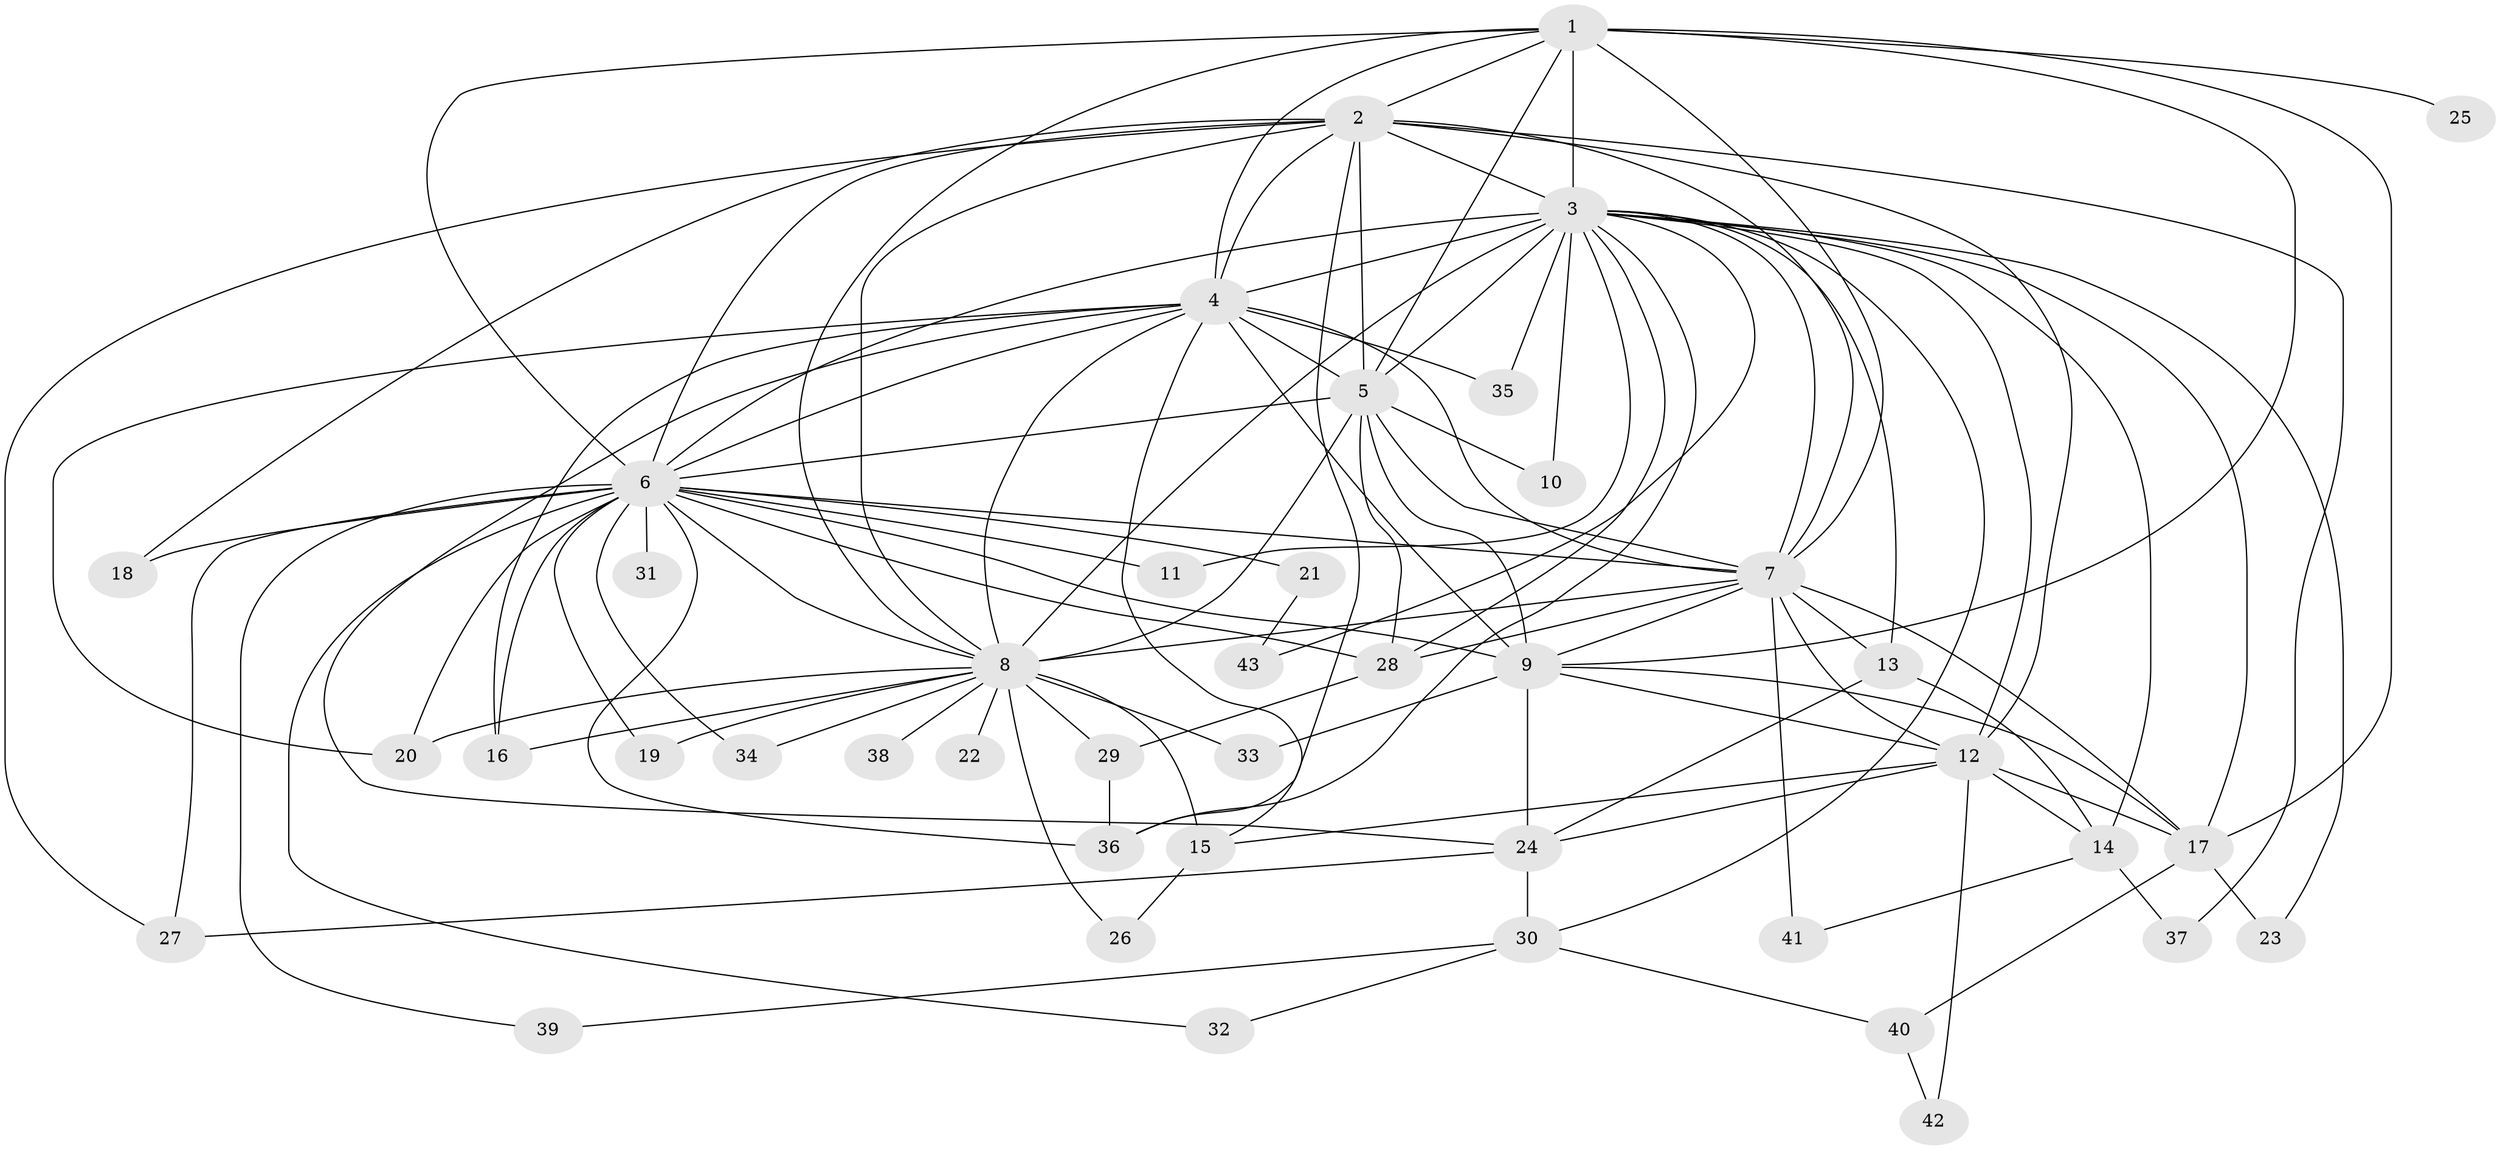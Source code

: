// original degree distribution, {15: 0.011627906976744186, 16: 0.011627906976744186, 25: 0.011627906976744186, 14: 0.011627906976744186, 27: 0.011627906976744186, 13: 0.011627906976744186, 28: 0.011627906976744186, 18: 0.011627906976744186, 22: 0.011627906976744186, 11: 0.011627906976744186, 4: 0.05813953488372093, 3: 0.20930232558139536, 6: 0.023255813953488372, 2: 0.5348837209302325, 7: 0.011627906976744186, 5: 0.046511627906976744}
// Generated by graph-tools (version 1.1) at 2025/34/03/09/25 02:34:47]
// undirected, 43 vertices, 112 edges
graph export_dot {
graph [start="1"]
  node [color=gray90,style=filled];
  1;
  2;
  3;
  4;
  5;
  6;
  7;
  8;
  9;
  10;
  11;
  12;
  13;
  14;
  15;
  16;
  17;
  18;
  19;
  20;
  21;
  22;
  23;
  24;
  25;
  26;
  27;
  28;
  29;
  30;
  31;
  32;
  33;
  34;
  35;
  36;
  37;
  38;
  39;
  40;
  41;
  42;
  43;
  1 -- 2 [weight=1.0];
  1 -- 3 [weight=3.0];
  1 -- 4 [weight=1.0];
  1 -- 5 [weight=1.0];
  1 -- 6 [weight=1.0];
  1 -- 7 [weight=2.0];
  1 -- 8 [weight=1.0];
  1 -- 9 [weight=2.0];
  1 -- 17 [weight=1.0];
  1 -- 25 [weight=1.0];
  2 -- 3 [weight=4.0];
  2 -- 4 [weight=1.0];
  2 -- 5 [weight=1.0];
  2 -- 6 [weight=2.0];
  2 -- 7 [weight=2.0];
  2 -- 8 [weight=1.0];
  2 -- 12 [weight=1.0];
  2 -- 18 [weight=1.0];
  2 -- 27 [weight=1.0];
  2 -- 36 [weight=1.0];
  2 -- 37 [weight=1.0];
  3 -- 4 [weight=3.0];
  3 -- 5 [weight=2.0];
  3 -- 6 [weight=2.0];
  3 -- 7 [weight=4.0];
  3 -- 8 [weight=3.0];
  3 -- 10 [weight=2.0];
  3 -- 11 [weight=1.0];
  3 -- 12 [weight=1.0];
  3 -- 13 [weight=1.0];
  3 -- 14 [weight=2.0];
  3 -- 17 [weight=1.0];
  3 -- 23 [weight=1.0];
  3 -- 28 [weight=1.0];
  3 -- 30 [weight=1.0];
  3 -- 35 [weight=1.0];
  3 -- 36 [weight=1.0];
  3 -- 43 [weight=1.0];
  4 -- 5 [weight=1.0];
  4 -- 6 [weight=1.0];
  4 -- 7 [weight=2.0];
  4 -- 8 [weight=1.0];
  4 -- 9 [weight=10.0];
  4 -- 15 [weight=1.0];
  4 -- 16 [weight=1.0];
  4 -- 20 [weight=1.0];
  4 -- 24 [weight=1.0];
  4 -- 35 [weight=2.0];
  5 -- 6 [weight=1.0];
  5 -- 7 [weight=3.0];
  5 -- 8 [weight=1.0];
  5 -- 9 [weight=1.0];
  5 -- 10 [weight=1.0];
  5 -- 28 [weight=3.0];
  6 -- 7 [weight=2.0];
  6 -- 8 [weight=1.0];
  6 -- 9 [weight=2.0];
  6 -- 11 [weight=2.0];
  6 -- 16 [weight=1.0];
  6 -- 18 [weight=1.0];
  6 -- 19 [weight=1.0];
  6 -- 20 [weight=1.0];
  6 -- 21 [weight=1.0];
  6 -- 27 [weight=1.0];
  6 -- 28 [weight=1.0];
  6 -- 31 [weight=1.0];
  6 -- 32 [weight=1.0];
  6 -- 34 [weight=1.0];
  6 -- 36 [weight=1.0];
  6 -- 39 [weight=1.0];
  7 -- 8 [weight=3.0];
  7 -- 9 [weight=1.0];
  7 -- 12 [weight=1.0];
  7 -- 13 [weight=1.0];
  7 -- 17 [weight=1.0];
  7 -- 28 [weight=1.0];
  7 -- 41 [weight=1.0];
  8 -- 15 [weight=2.0];
  8 -- 16 [weight=1.0];
  8 -- 19 [weight=1.0];
  8 -- 20 [weight=1.0];
  8 -- 22 [weight=1.0];
  8 -- 26 [weight=2.0];
  8 -- 29 [weight=1.0];
  8 -- 33 [weight=1.0];
  8 -- 34 [weight=1.0];
  8 -- 38 [weight=1.0];
  9 -- 12 [weight=1.0];
  9 -- 17 [weight=1.0];
  9 -- 24 [weight=1.0];
  9 -- 33 [weight=1.0];
  12 -- 14 [weight=1.0];
  12 -- 15 [weight=1.0];
  12 -- 17 [weight=1.0];
  12 -- 24 [weight=1.0];
  12 -- 42 [weight=1.0];
  13 -- 14 [weight=1.0];
  13 -- 24 [weight=1.0];
  14 -- 37 [weight=1.0];
  14 -- 41 [weight=1.0];
  15 -- 26 [weight=2.0];
  17 -- 23 [weight=1.0];
  17 -- 40 [weight=1.0];
  21 -- 43 [weight=1.0];
  24 -- 27 [weight=1.0];
  24 -- 30 [weight=1.0];
  28 -- 29 [weight=1.0];
  29 -- 36 [weight=1.0];
  30 -- 32 [weight=1.0];
  30 -- 39 [weight=1.0];
  30 -- 40 [weight=1.0];
  40 -- 42 [weight=1.0];
}
